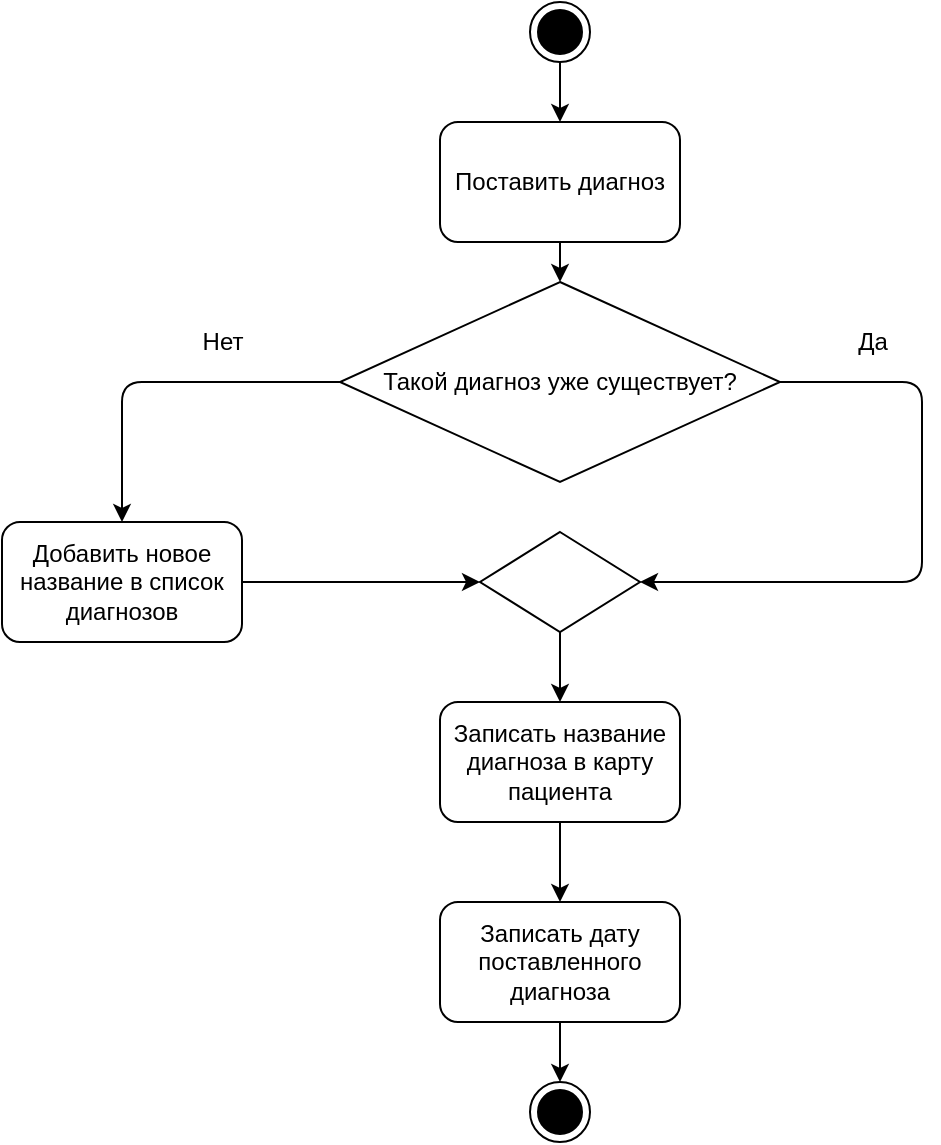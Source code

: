 <mxfile version="13.8.8" type="github">
  <diagram id="M-r2KvOiGQampgGJAHBi" name="Page-1">
    <mxGraphModel dx="1283" dy="730" grid="1" gridSize="10" guides="1" tooltips="1" connect="1" arrows="1" fold="1" page="1" pageScale="1" pageWidth="827" pageHeight="1169" background="none" math="0" shadow="0">
      <root>
        <mxCell id="0" />
        <mxCell id="1" parent="0" />
        <mxCell id="YObjTYddOFlQ0gVV6bDq-1" value="" style="ellipse;html=1;shape=endState;fillColor=#000000;strokeColor=#000000;" parent="1" vertex="1">
          <mxGeometry x="384" y="10" width="30" height="30" as="geometry" />
        </mxCell>
        <mxCell id="YObjTYddOFlQ0gVV6bDq-2" value="" style="endArrow=classic;html=1;exitX=0.5;exitY=1;exitDx=0;exitDy=0;entryX=0.5;entryY=0;entryDx=0;entryDy=0;" parent="1" source="YObjTYddOFlQ0gVV6bDq-1" target="YObjTYddOFlQ0gVV6bDq-3" edge="1">
          <mxGeometry width="50" height="50" relative="1" as="geometry">
            <mxPoint x="390" y="200" as="sourcePoint" />
            <mxPoint x="399" y="120" as="targetPoint" />
          </mxGeometry>
        </mxCell>
        <mxCell id="YObjTYddOFlQ0gVV6bDq-3" value="Поставить диагноз" style="rounded=1;whiteSpace=wrap;html=1;" parent="1" vertex="1">
          <mxGeometry x="339" y="70" width="120" height="60" as="geometry" />
        </mxCell>
        <mxCell id="YObjTYddOFlQ0gVV6bDq-4" value="Такой диагноз уже существует?" style="rhombus;whiteSpace=wrap;html=1;" parent="1" vertex="1">
          <mxGeometry x="289" y="150" width="220" height="100" as="geometry" />
        </mxCell>
        <mxCell id="YObjTYddOFlQ0gVV6bDq-5" value="" style="endArrow=classic;html=1;exitX=0.5;exitY=1;exitDx=0;exitDy=0;entryX=0.5;entryY=0;entryDx=0;entryDy=0;" parent="1" source="YObjTYddOFlQ0gVV6bDq-3" target="YObjTYddOFlQ0gVV6bDq-4" edge="1">
          <mxGeometry width="50" height="50" relative="1" as="geometry">
            <mxPoint x="390" y="200" as="sourcePoint" />
            <mxPoint x="440" y="150" as="targetPoint" />
          </mxGeometry>
        </mxCell>
        <mxCell id="YObjTYddOFlQ0gVV6bDq-6" value="" style="endArrow=classic;html=1;exitX=0;exitY=0.5;exitDx=0;exitDy=0;edgeStyle=orthogonalEdgeStyle;entryX=0.5;entryY=0;entryDx=0;entryDy=0;" parent="1" source="YObjTYddOFlQ0gVV6bDq-4" target="YObjTYddOFlQ0gVV6bDq-10" edge="1">
          <mxGeometry width="50" height="50" relative="1" as="geometry">
            <mxPoint x="390" y="200" as="sourcePoint" />
            <mxPoint x="180" y="260" as="targetPoint" />
          </mxGeometry>
        </mxCell>
        <mxCell id="YObjTYddOFlQ0gVV6bDq-7" value="" style="endArrow=classic;html=1;exitX=1;exitY=0.5;exitDx=0;exitDy=0;edgeStyle=orthogonalEdgeStyle;entryX=1;entryY=0.5;entryDx=0;entryDy=0;" parent="1" source="YObjTYddOFlQ0gVV6bDq-4" target="YObjTYddOFlQ0gVV6bDq-11" edge="1">
          <mxGeometry width="50" height="50" relative="1" as="geometry">
            <mxPoint x="390" y="200" as="sourcePoint" />
            <mxPoint x="520" y="290" as="targetPoint" />
            <Array as="points">
              <mxPoint x="580" y="200" />
              <mxPoint x="580" y="300" />
            </Array>
          </mxGeometry>
        </mxCell>
        <mxCell id="YObjTYddOFlQ0gVV6bDq-8" value="Да" style="text;html=1;resizable=0;autosize=1;align=center;verticalAlign=middle;points=[];fillColor=none;strokeColor=none;rounded=0;" parent="1" vertex="1">
          <mxGeometry x="540" y="170" width="30" height="20" as="geometry" />
        </mxCell>
        <mxCell id="YObjTYddOFlQ0gVV6bDq-9" value="Нет" style="text;html=1;resizable=0;autosize=1;align=center;verticalAlign=middle;points=[];fillColor=none;strokeColor=none;rounded=0;" parent="1" vertex="1">
          <mxGeometry x="210" y="170" width="40" height="20" as="geometry" />
        </mxCell>
        <mxCell id="YObjTYddOFlQ0gVV6bDq-10" value="Добавить новое название в список диагнозов" style="rounded=1;whiteSpace=wrap;html=1;" parent="1" vertex="1">
          <mxGeometry x="120" y="270" width="120" height="60" as="geometry" />
        </mxCell>
        <mxCell id="YObjTYddOFlQ0gVV6bDq-11" value="" style="rhombus;whiteSpace=wrap;html=1;" parent="1" vertex="1">
          <mxGeometry x="359" y="275" width="80" height="50" as="geometry" />
        </mxCell>
        <mxCell id="YObjTYddOFlQ0gVV6bDq-12" value="" style="endArrow=classic;html=1;exitX=1;exitY=0.5;exitDx=0;exitDy=0;entryX=0;entryY=0.5;entryDx=0;entryDy=0;" parent="1" source="YObjTYddOFlQ0gVV6bDq-10" target="YObjTYddOFlQ0gVV6bDq-11" edge="1">
          <mxGeometry width="50" height="50" relative="1" as="geometry">
            <mxPoint x="390" y="370" as="sourcePoint" />
            <mxPoint x="390" y="310" as="targetPoint" />
          </mxGeometry>
        </mxCell>
        <mxCell id="YObjTYddOFlQ0gVV6bDq-13" value="" style="endArrow=classic;html=1;exitX=0.5;exitY=1;exitDx=0;exitDy=0;entryX=0.5;entryY=0;entryDx=0;entryDy=0;" parent="1" source="YObjTYddOFlQ0gVV6bDq-11" target="YObjTYddOFlQ0gVV6bDq-14" edge="1">
          <mxGeometry width="50" height="50" relative="1" as="geometry">
            <mxPoint x="390" y="370" as="sourcePoint" />
            <mxPoint x="399" y="390" as="targetPoint" />
          </mxGeometry>
        </mxCell>
        <mxCell id="YObjTYddOFlQ0gVV6bDq-14" value="Записать название диагноза в карту пациента" style="rounded=1;whiteSpace=wrap;html=1;" parent="1" vertex="1">
          <mxGeometry x="339" y="360" width="120" height="60" as="geometry" />
        </mxCell>
        <mxCell id="YObjTYddOFlQ0gVV6bDq-15" value="Записать дату поставленного диагноза" style="rounded=1;whiteSpace=wrap;html=1;" parent="1" vertex="1">
          <mxGeometry x="339" y="460" width="120" height="60" as="geometry" />
        </mxCell>
        <mxCell id="YObjTYddOFlQ0gVV6bDq-16" value="" style="endArrow=classic;html=1;exitX=0.5;exitY=1;exitDx=0;exitDy=0;entryX=0.5;entryY=0;entryDx=0;entryDy=0;" parent="1" source="YObjTYddOFlQ0gVV6bDq-14" target="YObjTYddOFlQ0gVV6bDq-15" edge="1">
          <mxGeometry width="50" height="50" relative="1" as="geometry">
            <mxPoint x="390" y="350" as="sourcePoint" />
            <mxPoint x="440" y="300" as="targetPoint" />
          </mxGeometry>
        </mxCell>
        <mxCell id="YObjTYddOFlQ0gVV6bDq-17" value="" style="endArrow=classic;html=1;exitX=0.5;exitY=1;exitDx=0;exitDy=0;entryX=0.5;entryY=0;entryDx=0;entryDy=0;" parent="1" source="YObjTYddOFlQ0gVV6bDq-15" target="YObjTYddOFlQ0gVV6bDq-18" edge="1">
          <mxGeometry width="50" height="50" relative="1" as="geometry">
            <mxPoint x="390" y="430" as="sourcePoint" />
            <mxPoint x="399" y="560" as="targetPoint" />
          </mxGeometry>
        </mxCell>
        <mxCell id="YObjTYddOFlQ0gVV6bDq-18" value="" style="ellipse;html=1;shape=endState;fillColor=#000000;strokeColor=#000000;" parent="1" vertex="1">
          <mxGeometry x="384" y="550" width="30" height="30" as="geometry" />
        </mxCell>
      </root>
    </mxGraphModel>
  </diagram>
</mxfile>
